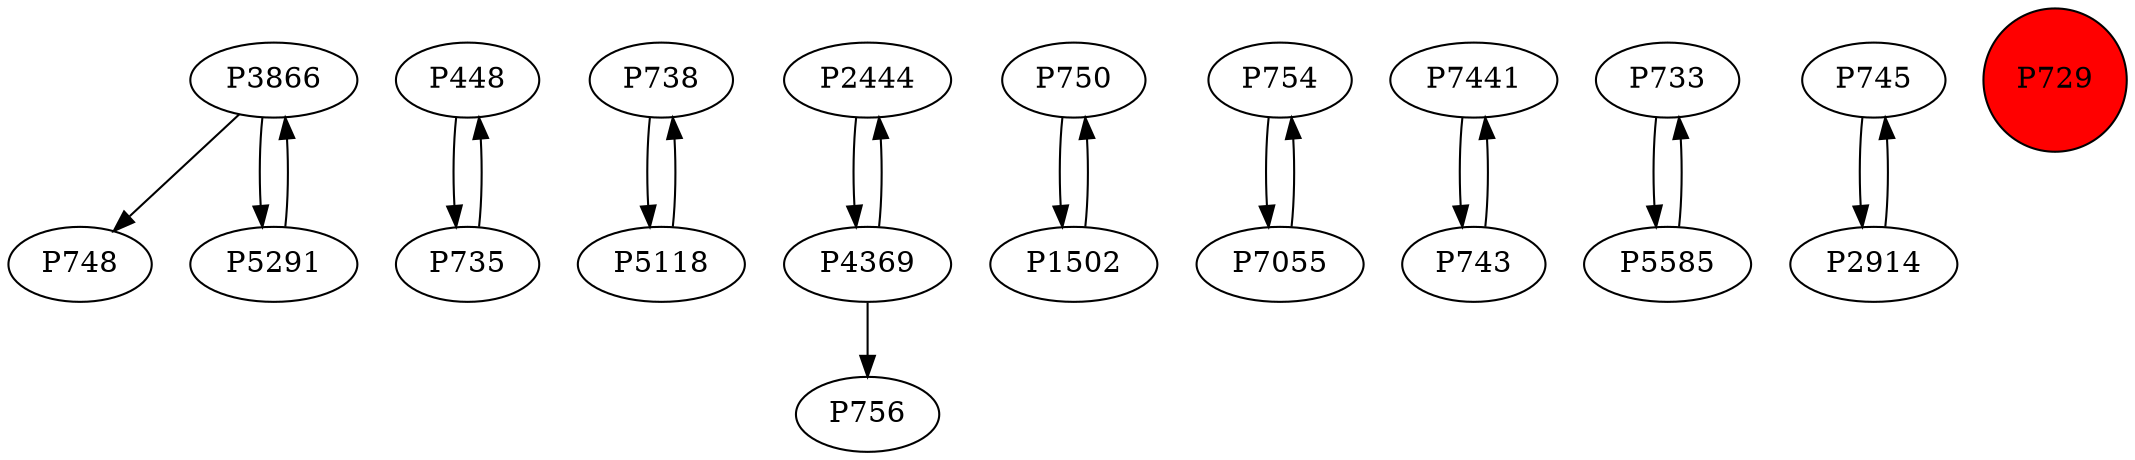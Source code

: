digraph {
	P3866 -> P748
	P448 -> P735
	P738 -> P5118
	P2444 -> P4369
	P750 -> P1502
	P3866 -> P5291
	P5291 -> P3866
	P754 -> P7055
	P735 -> P448
	P7441 -> P743
	P743 -> P7441
	P733 -> P5585
	P5585 -> P733
	P4369 -> P2444
	P5118 -> P738
	P745 -> P2914
	P2914 -> P745
	P1502 -> P750
	P4369 -> P756
	P7055 -> P754
	P729 [shape=circle]
	P729 [style=filled]
	P729 [fillcolor=red]
}